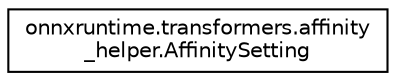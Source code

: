 digraph "Graphical Class Hierarchy"
{
 // LATEX_PDF_SIZE
  edge [fontname="Helvetica",fontsize="10",labelfontname="Helvetica",labelfontsize="10"];
  node [fontname="Helvetica",fontsize="10",shape=record];
  rankdir="LR";
  Node0 [label="onnxruntime.transformers.affinity\l_helper.AffinitySetting",height=0.2,width=0.4,color="black", fillcolor="white", style="filled",URL="$classonnxruntime_1_1transformers_1_1affinity__helper_1_1AffinitySetting.html",tooltip=" "];
}
